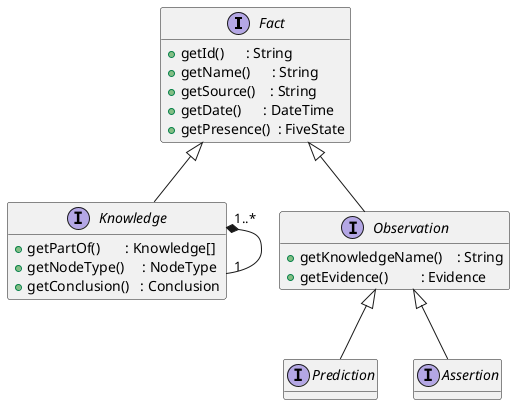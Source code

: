 @startuml
interface Fact {
 + getId()      : String
 + getName()      : String
 + getSource()    : String
 + getDate()      : DateTime
 + getPresence()  : FiveState
}
hide Fact fields
interface  Knowledge extends Fact{
 + getPartOf()       : Knowledge[]
 + getNodeType()     : NodeType
 + getConclusion()   : Conclusion
}
hide  Knowledge fields
hide  Fact fields
Knowledge "1..*" *-- "1" Knowledge
interface Observation extends Fact {
 +getKnowledgeName()    : String
 +getEvidence()         : Evidence
}
hide  Observation fields
hide  Fact fields
interface  Prediction implements Observation{
}
hide  Prediction fields
hide  Observation fields
interface Assertion extends Observation{
}
hide Assertion fields
hide Observation fields
@enduml
